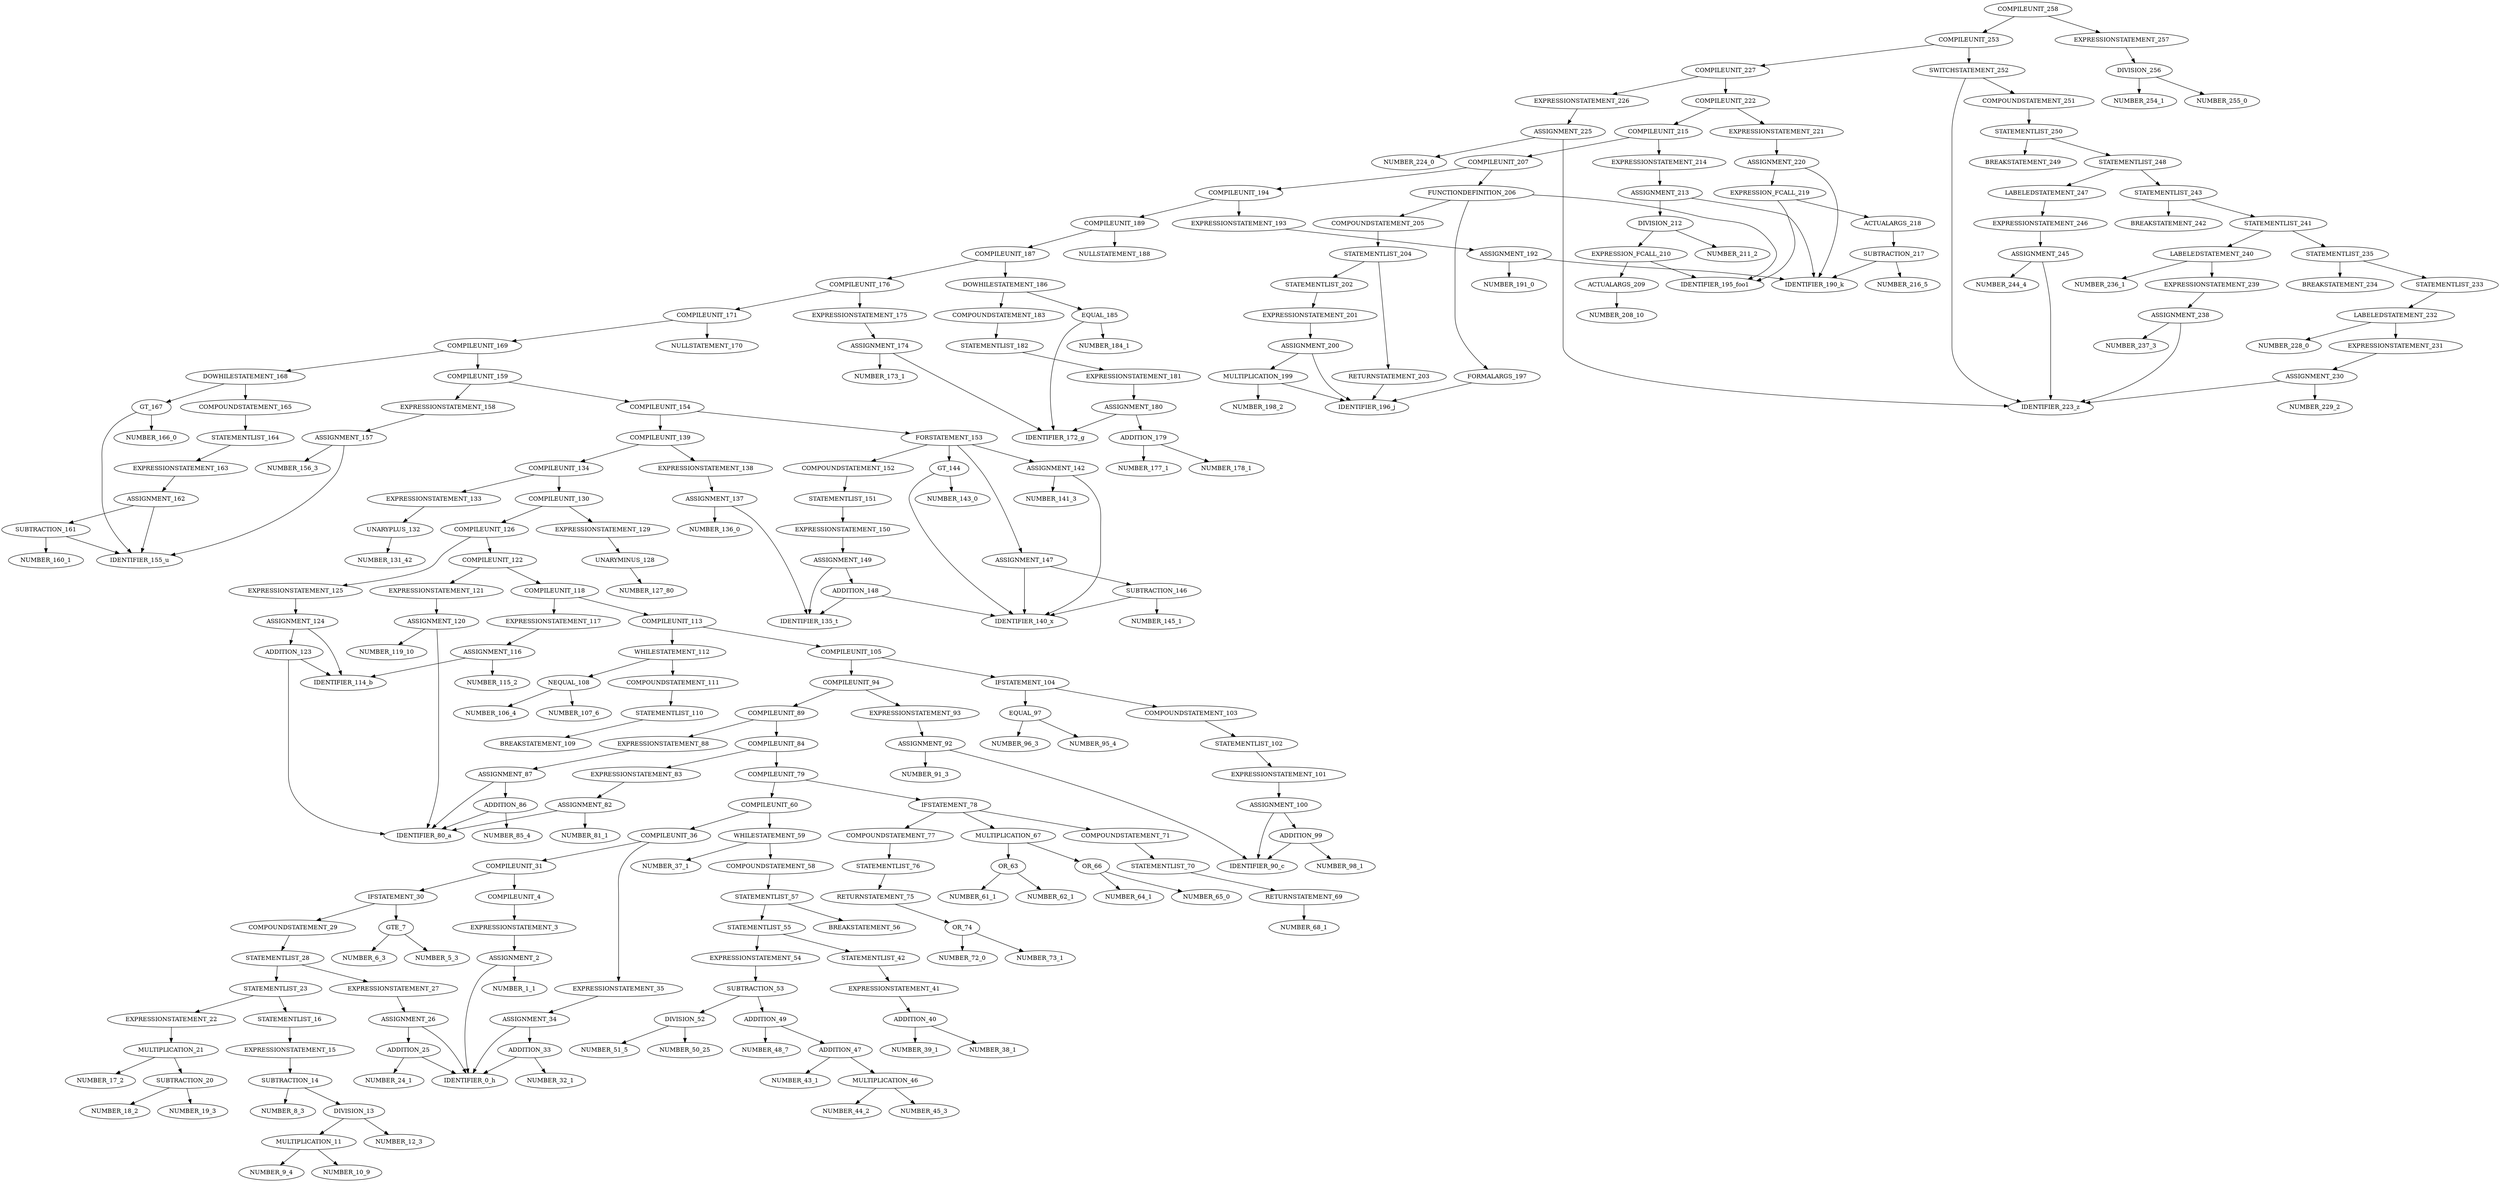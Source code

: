digraph G{ 
"COMPILEUNIT_258"->"COMPILEUNIT_253";
"COMPILEUNIT_253"->"COMPILEUNIT_227";
"COMPILEUNIT_227"->"COMPILEUNIT_222";
"COMPILEUNIT_222"->"COMPILEUNIT_215";
"COMPILEUNIT_215"->"COMPILEUNIT_207";
"COMPILEUNIT_207"->"COMPILEUNIT_194";
"COMPILEUNIT_194"->"COMPILEUNIT_189";
"COMPILEUNIT_189"->"COMPILEUNIT_187";
"COMPILEUNIT_187"->"COMPILEUNIT_176";
"COMPILEUNIT_176"->"COMPILEUNIT_171";
"COMPILEUNIT_171"->"COMPILEUNIT_169";
"COMPILEUNIT_169"->"COMPILEUNIT_159";
"COMPILEUNIT_159"->"COMPILEUNIT_154";
"COMPILEUNIT_154"->"COMPILEUNIT_139";
"COMPILEUNIT_139"->"COMPILEUNIT_134";
"COMPILEUNIT_134"->"COMPILEUNIT_130";
"COMPILEUNIT_130"->"COMPILEUNIT_126";
"COMPILEUNIT_126"->"COMPILEUNIT_122";
"COMPILEUNIT_122"->"COMPILEUNIT_118";
"COMPILEUNIT_118"->"COMPILEUNIT_113";
"COMPILEUNIT_113"->"COMPILEUNIT_105";
"COMPILEUNIT_105"->"COMPILEUNIT_94";
"COMPILEUNIT_94"->"COMPILEUNIT_89";
"COMPILEUNIT_89"->"COMPILEUNIT_84";
"COMPILEUNIT_84"->"COMPILEUNIT_79";
"COMPILEUNIT_79"->"COMPILEUNIT_60";
"COMPILEUNIT_60"->"COMPILEUNIT_36";
"COMPILEUNIT_36"->"COMPILEUNIT_31";
"COMPILEUNIT_31"->"COMPILEUNIT_4";
"COMPILEUNIT_4"->"EXPRESSIONSTATEMENT_3";
"EXPRESSIONSTATEMENT_3"->"ASSIGNMENT_2";
"ASSIGNMENT_2"->"IDENTIFIER_0_h";
"ASSIGNMENT_2"->"NUMBER_1_1";
"COMPILEUNIT_31"->"IFSTATEMENT_30";
"IFSTATEMENT_30"->"GTE_7";
"GTE_7"->"NUMBER_5_3";
"GTE_7"->"NUMBER_6_3";
"IFSTATEMENT_30"->"COMPOUNDSTATEMENT_29";
"COMPOUNDSTATEMENT_29"->"STATEMENTLIST_28";
"STATEMENTLIST_28"->"STATEMENTLIST_23";
"STATEMENTLIST_23"->"STATEMENTLIST_16";
"STATEMENTLIST_16"->"EXPRESSIONSTATEMENT_15";
"EXPRESSIONSTATEMENT_15"->"SUBTRACTION_14";
"SUBTRACTION_14"->"NUMBER_8_3";
"SUBTRACTION_14"->"DIVISION_13";
"DIVISION_13"->"MULTIPLICATION_11";
"MULTIPLICATION_11"->"NUMBER_9_4";
"MULTIPLICATION_11"->"NUMBER_10_9";
"DIVISION_13"->"NUMBER_12_3";
"STATEMENTLIST_23"->"EXPRESSIONSTATEMENT_22";
"EXPRESSIONSTATEMENT_22"->"MULTIPLICATION_21";
"MULTIPLICATION_21"->"NUMBER_17_2";
"MULTIPLICATION_21"->"SUBTRACTION_20";
"SUBTRACTION_20"->"NUMBER_18_2";
"SUBTRACTION_20"->"NUMBER_19_3";
"STATEMENTLIST_28"->"EXPRESSIONSTATEMENT_27";
"EXPRESSIONSTATEMENT_27"->"ASSIGNMENT_26";
"ASSIGNMENT_26"->"IDENTIFIER_0_h";
"ASSIGNMENT_26"->"ADDITION_25";
"ADDITION_25"->"IDENTIFIER_0_h";
"ADDITION_25"->"NUMBER_24_1";
"COMPILEUNIT_36"->"EXPRESSIONSTATEMENT_35";
"EXPRESSIONSTATEMENT_35"->"ASSIGNMENT_34";
"ASSIGNMENT_34"->"IDENTIFIER_0_h";
"ASSIGNMENT_34"->"ADDITION_33";
"ADDITION_33"->"IDENTIFIER_0_h";
"ADDITION_33"->"NUMBER_32_1";
"COMPILEUNIT_60"->"WHILESTATEMENT_59";
"WHILESTATEMENT_59"->"NUMBER_37_1";
"WHILESTATEMENT_59"->"COMPOUNDSTATEMENT_58";
"COMPOUNDSTATEMENT_58"->"STATEMENTLIST_57";
"STATEMENTLIST_57"->"STATEMENTLIST_55";
"STATEMENTLIST_55"->"STATEMENTLIST_42";
"STATEMENTLIST_42"->"EXPRESSIONSTATEMENT_41";
"EXPRESSIONSTATEMENT_41"->"ADDITION_40";
"ADDITION_40"->"NUMBER_38_1";
"ADDITION_40"->"NUMBER_39_1";
"STATEMENTLIST_55"->"EXPRESSIONSTATEMENT_54";
"EXPRESSIONSTATEMENT_54"->"SUBTRACTION_53";
"SUBTRACTION_53"->"ADDITION_49";
"ADDITION_49"->"ADDITION_47";
"ADDITION_47"->"NUMBER_43_1";
"ADDITION_47"->"MULTIPLICATION_46";
"MULTIPLICATION_46"->"NUMBER_44_2";
"MULTIPLICATION_46"->"NUMBER_45_3";
"ADDITION_49"->"NUMBER_48_7";
"SUBTRACTION_53"->"DIVISION_52";
"DIVISION_52"->"NUMBER_50_25";
"DIVISION_52"->"NUMBER_51_5";
"STATEMENTLIST_57"->"BREAKSTATEMENT_56";
"COMPILEUNIT_79"->"IFSTATEMENT_78";
"IFSTATEMENT_78"->"MULTIPLICATION_67";
"MULTIPLICATION_67"->"OR_63";
"OR_63"->"NUMBER_61_1";
"OR_63"->"NUMBER_62_1";
"MULTIPLICATION_67"->"OR_66";
"OR_66"->"NUMBER_64_1";
"OR_66"->"NUMBER_65_0";
"IFSTATEMENT_78"->"COMPOUNDSTATEMENT_71";
"COMPOUNDSTATEMENT_71"->"STATEMENTLIST_70";
"STATEMENTLIST_70"->"RETURNSTATEMENT_69";
"RETURNSTATEMENT_69"->"NUMBER_68_1";
"IFSTATEMENT_78"->"COMPOUNDSTATEMENT_77";
"COMPOUNDSTATEMENT_77"->"STATEMENTLIST_76";
"STATEMENTLIST_76"->"RETURNSTATEMENT_75";
"RETURNSTATEMENT_75"->"OR_74";
"OR_74"->"NUMBER_72_0";
"OR_74"->"NUMBER_73_1";
"COMPILEUNIT_84"->"EXPRESSIONSTATEMENT_83";
"EXPRESSIONSTATEMENT_83"->"ASSIGNMENT_82";
"ASSIGNMENT_82"->"IDENTIFIER_80_a";
"ASSIGNMENT_82"->"NUMBER_81_1";
"COMPILEUNIT_89"->"EXPRESSIONSTATEMENT_88";
"EXPRESSIONSTATEMENT_88"->"ASSIGNMENT_87";
"ASSIGNMENT_87"->"IDENTIFIER_80_a";
"ASSIGNMENT_87"->"ADDITION_86";
"ADDITION_86"->"IDENTIFIER_80_a";
"ADDITION_86"->"NUMBER_85_4";
"COMPILEUNIT_94"->"EXPRESSIONSTATEMENT_93";
"EXPRESSIONSTATEMENT_93"->"ASSIGNMENT_92";
"ASSIGNMENT_92"->"IDENTIFIER_90_c";
"ASSIGNMENT_92"->"NUMBER_91_3";
"COMPILEUNIT_105"->"IFSTATEMENT_104";
"IFSTATEMENT_104"->"EQUAL_97";
"EQUAL_97"->"NUMBER_95_4";
"EQUAL_97"->"NUMBER_96_3";
"IFSTATEMENT_104"->"COMPOUNDSTATEMENT_103";
"COMPOUNDSTATEMENT_103"->"STATEMENTLIST_102";
"STATEMENTLIST_102"->"EXPRESSIONSTATEMENT_101";
"EXPRESSIONSTATEMENT_101"->"ASSIGNMENT_100";
"ASSIGNMENT_100"->"IDENTIFIER_90_c";
"ASSIGNMENT_100"->"ADDITION_99";
"ADDITION_99"->"IDENTIFIER_90_c";
"ADDITION_99"->"NUMBER_98_1";
"COMPILEUNIT_113"->"WHILESTATEMENT_112";
"WHILESTATEMENT_112"->"NEQUAL_108";
"NEQUAL_108"->"NUMBER_106_4";
"NEQUAL_108"->"NUMBER_107_6";
"WHILESTATEMENT_112"->"COMPOUNDSTATEMENT_111";
"COMPOUNDSTATEMENT_111"->"STATEMENTLIST_110";
"STATEMENTLIST_110"->"BREAKSTATEMENT_109";
"COMPILEUNIT_118"->"EXPRESSIONSTATEMENT_117";
"EXPRESSIONSTATEMENT_117"->"ASSIGNMENT_116";
"ASSIGNMENT_116"->"IDENTIFIER_114_b";
"ASSIGNMENT_116"->"NUMBER_115_2";
"COMPILEUNIT_122"->"EXPRESSIONSTATEMENT_121";
"EXPRESSIONSTATEMENT_121"->"ASSIGNMENT_120";
"ASSIGNMENT_120"->"IDENTIFIER_80_a";
"ASSIGNMENT_120"->"NUMBER_119_10";
"COMPILEUNIT_126"->"EXPRESSIONSTATEMENT_125";
"EXPRESSIONSTATEMENT_125"->"ASSIGNMENT_124";
"ASSIGNMENT_124"->"IDENTIFIER_114_b";
"ASSIGNMENT_124"->"ADDITION_123";
"ADDITION_123"->"IDENTIFIER_114_b";
"ADDITION_123"->"IDENTIFIER_80_a";
"COMPILEUNIT_130"->"EXPRESSIONSTATEMENT_129";
"EXPRESSIONSTATEMENT_129"->"UNARYMINUS_128";
"UNARYMINUS_128"->"NUMBER_127_80";
"COMPILEUNIT_134"->"EXPRESSIONSTATEMENT_133";
"EXPRESSIONSTATEMENT_133"->"UNARYPLUS_132";
"UNARYPLUS_132"->"NUMBER_131_42";
"COMPILEUNIT_139"->"EXPRESSIONSTATEMENT_138";
"EXPRESSIONSTATEMENT_138"->"ASSIGNMENT_137";
"ASSIGNMENT_137"->"IDENTIFIER_135_t";
"ASSIGNMENT_137"->"NUMBER_136_0";
"COMPILEUNIT_154"->"FORSTATEMENT_153";
"FORSTATEMENT_153"->"ASSIGNMENT_142";
"ASSIGNMENT_142"->"IDENTIFIER_140_x";
"ASSIGNMENT_142"->"NUMBER_141_3";
"FORSTATEMENT_153"->"GT_144";
"GT_144"->"IDENTIFIER_140_x";
"GT_144"->"NUMBER_143_0";
"FORSTATEMENT_153"->"ASSIGNMENT_147";
"ASSIGNMENT_147"->"IDENTIFIER_140_x";
"ASSIGNMENT_147"->"SUBTRACTION_146";
"SUBTRACTION_146"->"IDENTIFIER_140_x";
"SUBTRACTION_146"->"NUMBER_145_1";
"FORSTATEMENT_153"->"COMPOUNDSTATEMENT_152";
"COMPOUNDSTATEMENT_152"->"STATEMENTLIST_151";
"STATEMENTLIST_151"->"EXPRESSIONSTATEMENT_150";
"EXPRESSIONSTATEMENT_150"->"ASSIGNMENT_149";
"ASSIGNMENT_149"->"IDENTIFIER_135_t";
"ASSIGNMENT_149"->"ADDITION_148";
"ADDITION_148"->"IDENTIFIER_135_t";
"ADDITION_148"->"IDENTIFIER_140_x";
"COMPILEUNIT_159"->"EXPRESSIONSTATEMENT_158";
"EXPRESSIONSTATEMENT_158"->"ASSIGNMENT_157";
"ASSIGNMENT_157"->"IDENTIFIER_155_u";
"ASSIGNMENT_157"->"NUMBER_156_3";
"COMPILEUNIT_169"->"DOWHILESTATEMENT_168";
"DOWHILESTATEMENT_168"->"COMPOUNDSTATEMENT_165";
"COMPOUNDSTATEMENT_165"->"STATEMENTLIST_164";
"STATEMENTLIST_164"->"EXPRESSIONSTATEMENT_163";
"EXPRESSIONSTATEMENT_163"->"ASSIGNMENT_162";
"ASSIGNMENT_162"->"IDENTIFIER_155_u";
"ASSIGNMENT_162"->"SUBTRACTION_161";
"SUBTRACTION_161"->"IDENTIFIER_155_u";
"SUBTRACTION_161"->"NUMBER_160_1";
"DOWHILESTATEMENT_168"->"GT_167";
"GT_167"->"IDENTIFIER_155_u";
"GT_167"->"NUMBER_166_0";
"COMPILEUNIT_171"->"NULLSTATEMENT_170";
"COMPILEUNIT_176"->"EXPRESSIONSTATEMENT_175";
"EXPRESSIONSTATEMENT_175"->"ASSIGNMENT_174";
"ASSIGNMENT_174"->"IDENTIFIER_172_g";
"ASSIGNMENT_174"->"NUMBER_173_1";
"COMPILEUNIT_187"->"DOWHILESTATEMENT_186";
"DOWHILESTATEMENT_186"->"COMPOUNDSTATEMENT_183";
"COMPOUNDSTATEMENT_183"->"STATEMENTLIST_182";
"STATEMENTLIST_182"->"EXPRESSIONSTATEMENT_181";
"EXPRESSIONSTATEMENT_181"->"ASSIGNMENT_180";
"ASSIGNMENT_180"->"IDENTIFIER_172_g";
"ASSIGNMENT_180"->"ADDITION_179";
"ADDITION_179"->"NUMBER_177_1";
"ADDITION_179"->"NUMBER_178_1";
"DOWHILESTATEMENT_186"->"EQUAL_185";
"EQUAL_185"->"IDENTIFIER_172_g";
"EQUAL_185"->"NUMBER_184_1";
"COMPILEUNIT_189"->"NULLSTATEMENT_188";
"COMPILEUNIT_194"->"EXPRESSIONSTATEMENT_193";
"EXPRESSIONSTATEMENT_193"->"ASSIGNMENT_192";
"ASSIGNMENT_192"->"IDENTIFIER_190_k";
"ASSIGNMENT_192"->"NUMBER_191_0";
"COMPILEUNIT_207"->"FUNCTIONDEFINITION_206";
"FUNCTIONDEFINITION_206"->"IDENTIFIER_195_foo1";
"FUNCTIONDEFINITION_206"->"FORMALARGS_197";
"FORMALARGS_197"->"IDENTIFIER_196_j";
"FUNCTIONDEFINITION_206"->"COMPOUNDSTATEMENT_205";
"COMPOUNDSTATEMENT_205"->"STATEMENTLIST_204";
"STATEMENTLIST_204"->"STATEMENTLIST_202";
"STATEMENTLIST_202"->"EXPRESSIONSTATEMENT_201";
"EXPRESSIONSTATEMENT_201"->"ASSIGNMENT_200";
"ASSIGNMENT_200"->"IDENTIFIER_196_j";
"ASSIGNMENT_200"->"MULTIPLICATION_199";
"MULTIPLICATION_199"->"IDENTIFIER_196_j";
"MULTIPLICATION_199"->"NUMBER_198_2";
"STATEMENTLIST_204"->"RETURNSTATEMENT_203";
"RETURNSTATEMENT_203"->"IDENTIFIER_196_j";
"COMPILEUNIT_215"->"EXPRESSIONSTATEMENT_214";
"EXPRESSIONSTATEMENT_214"->"ASSIGNMENT_213";
"ASSIGNMENT_213"->"IDENTIFIER_190_k";
"ASSIGNMENT_213"->"DIVISION_212";
"DIVISION_212"->"EXPRESSION_FCALL_210";
"EXPRESSION_FCALL_210"->"IDENTIFIER_195_foo1";
"EXPRESSION_FCALL_210"->"ACTUALARGS_209";
"ACTUALARGS_209"->"NUMBER_208_10";
"DIVISION_212"->"NUMBER_211_2";
"COMPILEUNIT_222"->"EXPRESSIONSTATEMENT_221";
"EXPRESSIONSTATEMENT_221"->"ASSIGNMENT_220";
"ASSIGNMENT_220"->"IDENTIFIER_190_k";
"ASSIGNMENT_220"->"EXPRESSION_FCALL_219";
"EXPRESSION_FCALL_219"->"IDENTIFIER_195_foo1";
"EXPRESSION_FCALL_219"->"ACTUALARGS_218";
"ACTUALARGS_218"->"SUBTRACTION_217";
"SUBTRACTION_217"->"IDENTIFIER_190_k";
"SUBTRACTION_217"->"NUMBER_216_5";
"COMPILEUNIT_227"->"EXPRESSIONSTATEMENT_226";
"EXPRESSIONSTATEMENT_226"->"ASSIGNMENT_225";
"ASSIGNMENT_225"->"IDENTIFIER_223_z";
"ASSIGNMENT_225"->"NUMBER_224_0";
"COMPILEUNIT_253"->"SWITCHSTATEMENT_252";
"SWITCHSTATEMENT_252"->"IDENTIFIER_223_z";
"SWITCHSTATEMENT_252"->"COMPOUNDSTATEMENT_251";
"COMPOUNDSTATEMENT_251"->"STATEMENTLIST_250";
"STATEMENTLIST_250"->"STATEMENTLIST_248";
"STATEMENTLIST_248"->"STATEMENTLIST_243";
"STATEMENTLIST_243"->"STATEMENTLIST_241";
"STATEMENTLIST_241"->"STATEMENTLIST_235";
"STATEMENTLIST_235"->"STATEMENTLIST_233";
"STATEMENTLIST_233"->"LABELEDSTATEMENT_232";
"LABELEDSTATEMENT_232"->"NUMBER_228_0";
"LABELEDSTATEMENT_232"->"EXPRESSIONSTATEMENT_231";
"EXPRESSIONSTATEMENT_231"->"ASSIGNMENT_230";
"ASSIGNMENT_230"->"IDENTIFIER_223_z";
"ASSIGNMENT_230"->"NUMBER_229_2";
"STATEMENTLIST_235"->"BREAKSTATEMENT_234";
"STATEMENTLIST_241"->"LABELEDSTATEMENT_240";
"LABELEDSTATEMENT_240"->"NUMBER_236_1";
"LABELEDSTATEMENT_240"->"EXPRESSIONSTATEMENT_239";
"EXPRESSIONSTATEMENT_239"->"ASSIGNMENT_238";
"ASSIGNMENT_238"->"IDENTIFIER_223_z";
"ASSIGNMENT_238"->"NUMBER_237_3";
"STATEMENTLIST_243"->"BREAKSTATEMENT_242";
"STATEMENTLIST_248"->"LABELEDSTATEMENT_247";
"LABELEDSTATEMENT_247"->"EXPRESSIONSTATEMENT_246";
"EXPRESSIONSTATEMENT_246"->"ASSIGNMENT_245";
"ASSIGNMENT_245"->"IDENTIFIER_223_z";
"ASSIGNMENT_245"->"NUMBER_244_4";
"STATEMENTLIST_250"->"BREAKSTATEMENT_249";
"COMPILEUNIT_258"->"EXPRESSIONSTATEMENT_257";
"EXPRESSIONSTATEMENT_257"->"DIVISION_256";
"DIVISION_256"->"NUMBER_254_1";
"DIVISION_256"->"NUMBER_255_0";
}